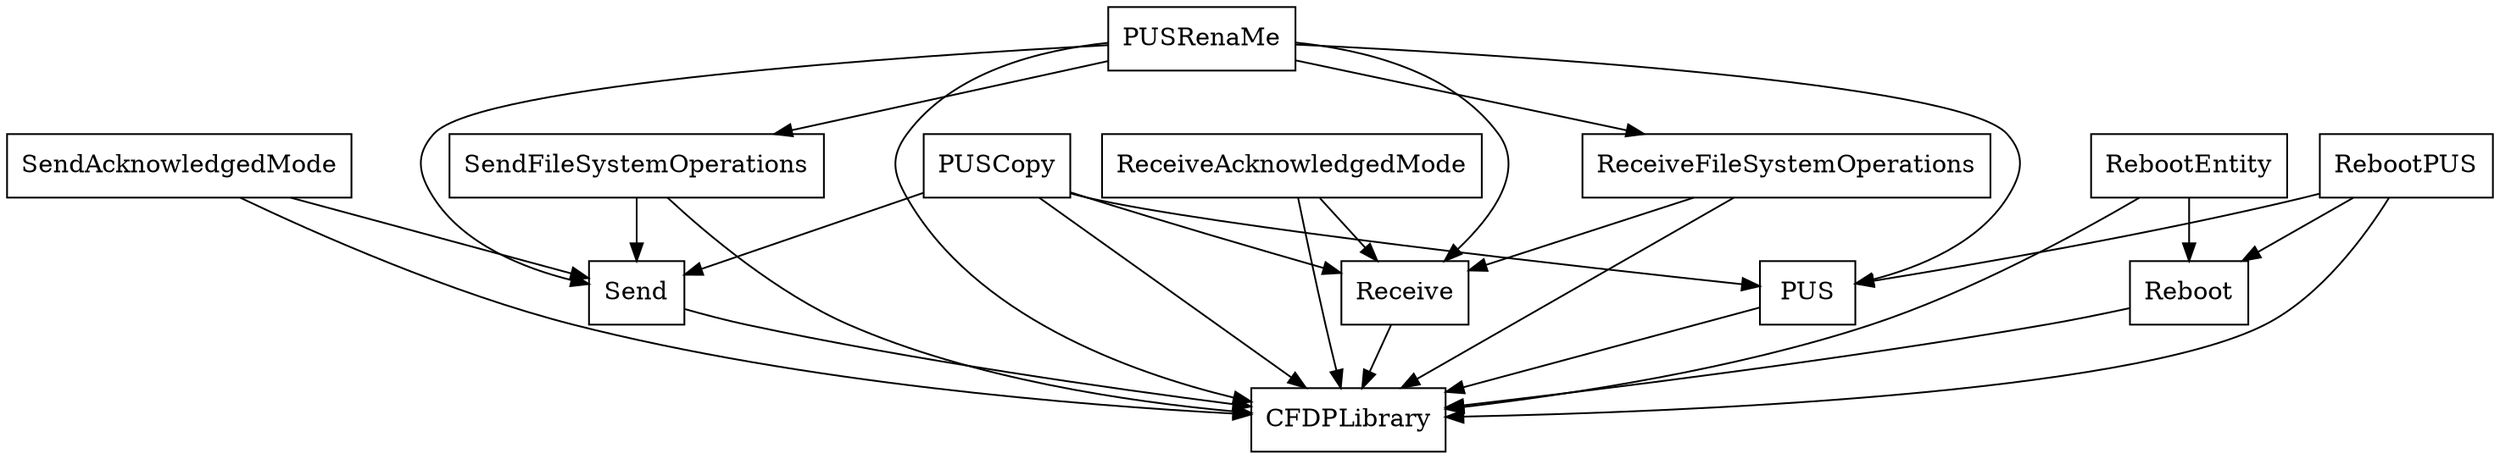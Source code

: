 digraph{
graph [rankdir=TB];
node [shape=box];
edge [arrowhead=normal];
0[label="Send",]
1[label="PUSRenaMe",]
2[label="SendAcknowledgedMode",]
3[label="SendFileSystemOperations",]
4[label="ReceiveAcknowledgedMode",]
5[label="Receive",]
6[label="RebootEntity",]
7[label="Reboot",]
8[label="RebootPUS",]
9[label="ReceiveFileSystemOperations",]
10[label="CFDPLibrary",]
11[label="PUSCopy",]
12[label="PUS",]
0->10[label="",]
1->0[label="",]
1->3[label="",]
1->5[label="",]
1->9[label="",]
1->10[label="",]
1->12[label="",]
2->0[label="",]
2->10[label="",]
3->0[label="",]
3->10[label="",]
4->5[label="",]
4->10[label="",]
5->10[label="",]
6->7[label="",]
6->10[label="",]
7->10[label="",]
8->7[label="",]
8->10[label="",]
8->12[label="",]
9->5[label="",]
9->10[label="",]
11->0[label="",]
11->5[label="",]
11->10[label="",]
11->12[label="",]
12->10[label="",]
}
